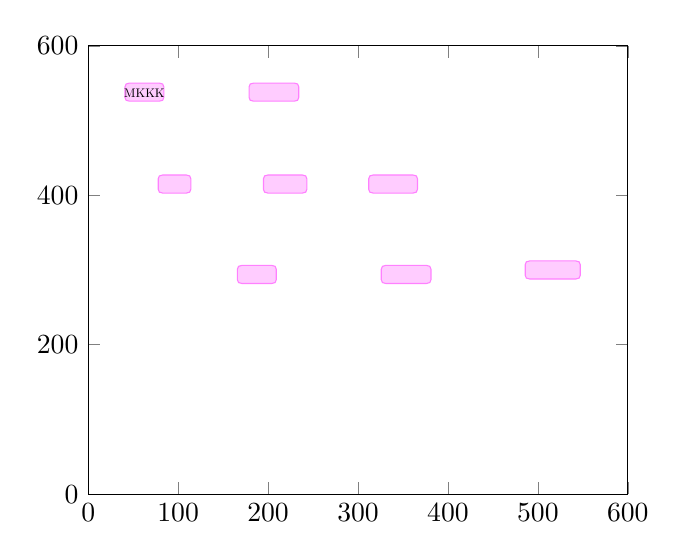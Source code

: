 % This file was created by matplotlib v0.1.0.
% Copyright (c) 2010--2014, Nico Schlömer <nico.schloemer@gmail.com>
% All rights reserved.
% 
% The lastest updates can be retrieved from
% 
% https://github.com/nschloe/matplotlib2tikz
% 
% where you can also submit bug reports and leavecomments.
% 
\begin{tikzpicture}

\definecolor{color1}{rgb}{1,0.8,1}
\definecolor{color0}{rgb}{1,0.5,1}

\begin{axis}[
xmin=0, xmax=600,
ymin=0, ymax=600,
axis on top
]
\path [draw=color0, fill=color1] (axis cs:45.9,525.9)--(axis cs:79.1,525.9).. controls (axis cs:82.433,525.9) and (axis cs:84.1,527.567) .. (axis cs:84.1,530.9)--(axis cs:84.1,545.1).. controls (axis cs:84.1,548.433) and (axis cs:82.433,550.1) .. (axis cs:79.1,550.1)--(axis cs:45.9,550.1).. controls (axis cs:42.567,550.1) and (axis cs:40.9,548.433) .. (axis cs:40.9,545.1)--(axis cs:40.9,530.9).. controls (axis cs:40.9,527.567) and (axis cs:42.567,525.9) .. (axis cs:45.9,525.9)--cycle;

\path [draw=color0, fill=color1] (axis cs:183.9,525.9)--(axis cs:229.1,525.9).. controls (axis cs:232.433,525.9) and (axis cs:234.1,527.567) .. (axis cs:234.1,530.9)--(axis cs:234.1,545.1).. controls (axis cs:234.1,548.433) and (axis cs:232.433,550.1) .. (axis cs:229.1,550.1)--(axis cs:183.9,550.1).. controls (axis cs:180.567,550.1) and (axis cs:178.9,548.433) .. (axis cs:178.9,545.1)--(axis cs:178.9,530.9).. controls (axis cs:178.9,527.567) and (axis cs:180.567,525.9) .. (axis cs:183.9,525.9)--cycle;

\path [draw=color0, fill=color1] (axis cs:82.9,402.9)--(axis cs:109.1,402.9).. controls (axis cs:112.433,402.9) and (axis cs:114.1,404.567) .. (axis cs:114.1,407.9)--(axis cs:114.1,422.1).. controls (axis cs:114.1,425.433) and (axis cs:112.433,427.1) .. (axis cs:109.1,427.1)--(axis cs:82.9,427.1).. controls (axis cs:79.567,427.1) and (axis cs:77.9,425.433) .. (axis cs:77.9,422.1)--(axis cs:77.9,407.9).. controls (axis cs:77.9,404.567) and (axis cs:79.567,402.9) .. (axis cs:82.9,402.9)--cycle;

\path [draw=color0, fill=color1] (axis cs:199.9,402.9)--(axis cs:238.1,402.9).. controls (axis cs:241.433,402.9) and (axis cs:243.1,404.567) .. (axis cs:243.1,407.9)--(axis cs:243.1,422.1).. controls (axis cs:243.1,425.433) and (axis cs:241.433,427.1) .. (axis cs:238.1,427.1)--(axis cs:199.9,427.1).. controls (axis cs:196.567,427.1) and (axis cs:194.9,425.433) .. (axis cs:194.9,422.1)--(axis cs:194.9,407.9).. controls (axis cs:194.9,404.567) and (axis cs:196.567,402.9) .. (axis cs:199.9,402.9)--cycle;

\path [draw=color0, fill=color1] (axis cs:316.9,402.9)--(axis cs:361.1,402.9).. controls (axis cs:364.433,402.9) and (axis cs:366.1,404.567) .. (axis cs:366.1,407.9)--(axis cs:366.1,422.1).. controls (axis cs:366.1,425.433) and (axis cs:364.433,427.1) .. (axis cs:361.1,427.1)--(axis cs:316.9,427.1).. controls (axis cs:313.567,427.1) and (axis cs:311.9,425.433) .. (axis cs:311.9,422.1)--(axis cs:311.9,407.9).. controls (axis cs:311.9,404.567) and (axis cs:313.567,402.9) .. (axis cs:316.9,402.9)--cycle;

\path [draw=color0, fill=color1] (axis cs:170.9,281.9)--(axis cs:204.1,281.9).. controls (axis cs:207.433,281.9) and (axis cs:209.1,283.567) .. (axis cs:209.1,286.9)--(axis cs:209.1,301.1).. controls (axis cs:209.1,304.433) and (axis cs:207.433,306.1) .. (axis cs:204.1,306.1)--(axis cs:170.9,306.1).. controls (axis cs:167.567,306.1) and (axis cs:165.9,304.433) .. (axis cs:165.9,301.1)--(axis cs:165.9,286.9).. controls (axis cs:165.9,283.567) and (axis cs:167.567,281.9) .. (axis cs:170.9,281.9)--cycle;

\path [draw=color0, fill=color1] (axis cs:330.9,281.9)--(axis cs:376.1,281.9).. controls (axis cs:379.433,281.9) and (axis cs:381.1,283.567) .. (axis cs:381.1,286.9)--(axis cs:381.1,301.1).. controls (axis cs:381.1,304.433) and (axis cs:379.433,306.1) .. (axis cs:376.1,306.1)--(axis cs:330.9,306.1).. controls (axis cs:327.567,306.1) and (axis cs:325.9,304.433) .. (axis cs:325.9,301.1)--(axis cs:325.9,286.9).. controls (axis cs:325.9,283.567) and (axis cs:327.567,281.9) .. (axis cs:330.9,281.9)--cycle;

\path [draw=color0, fill=color1] (axis cs:490.9,287.9)--(axis cs:542.1,287.9).. controls (axis cs:545.433,287.9) and (axis cs:547.1,289.567) .. (axis cs:547.1,292.9)--(axis cs:547.1,307.1).. controls (axis cs:547.1,310.433) and (axis cs:545.433,312.1) .. (axis cs:542.1,312.1)--(axis cs:490.9,312.1).. controls (axis cs:487.567,312.1) and (axis cs:485.9,310.433) .. (axis cs:485.9,307.1)--(axis cs:485.9,292.9).. controls (axis cs:485.9,289.567) and (axis cs:487.567,287.9) .. (axis cs:490.9,287.9)--cycle;

\path [draw=black, fill opacity=0] (axis cs:13,600)--(axis cs:13,600);

\path [draw=black, fill opacity=0] (axis cs:600,13)--(axis cs:600,13);

\path [draw=black, fill opacity=0] (axis cs:13,0)--(axis cs:13,0);

\path [draw=black, fill opacity=0] (axis cs:1.421e-14,13)--(axis cs:1.421e-14,13);


\node at (axis cs:62.5,536)[
  scale=0.45,
  text=black,
  rotate=0.0
]{ MKKK};

\end{axis}

\end{tikzpicture}